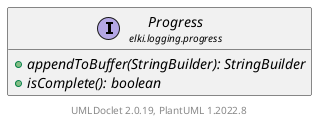 @startuml
    remove .*\.(Instance|Par|Parameterizer|Factory)$
    set namespaceSeparator none
    hide empty fields
    hide empty methods

    interface "<size:14>Progress\n<size:10>elki.logging.progress" as elki.logging.progress.Progress [[Progress.html]] {
        {abstract} +appendToBuffer(StringBuilder): StringBuilder
        {abstract} +isComplete(): boolean
    }

    center footer UMLDoclet 2.0.19, PlantUML 1.2022.8
@enduml
